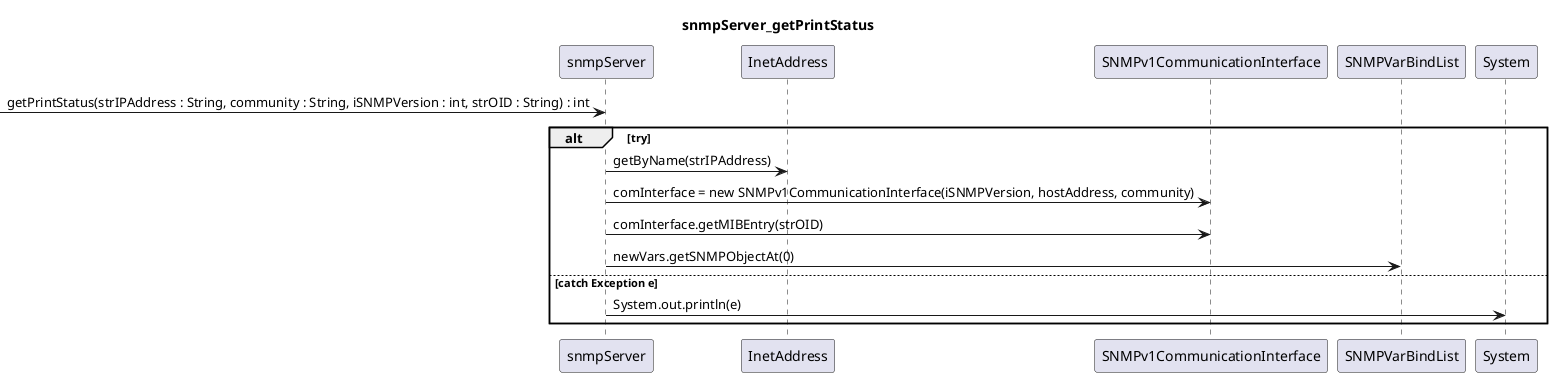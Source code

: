 @startuml
title snmpServer_getPrintStatus
-> snmpServer : getPrintStatus(strIPAddress : String, community : String, iSNMPVersion : int, strOID : String) : int
alt try
snmpServer -> InetAddress : getByName(strIPAddress)
snmpServer -> SNMPv1CommunicationInterface : comInterface = new SNMPv1CommunicationInterface(iSNMPVersion, hostAddress, community)
snmpServer -> SNMPv1CommunicationInterface : comInterface.getMIBEntry(strOID)
snmpServer -> SNMPVarBindList : newVars.getSNMPObjectAt(0)
else catch Exception e
snmpServer -> System : System.out.println(e)
end

@enduml